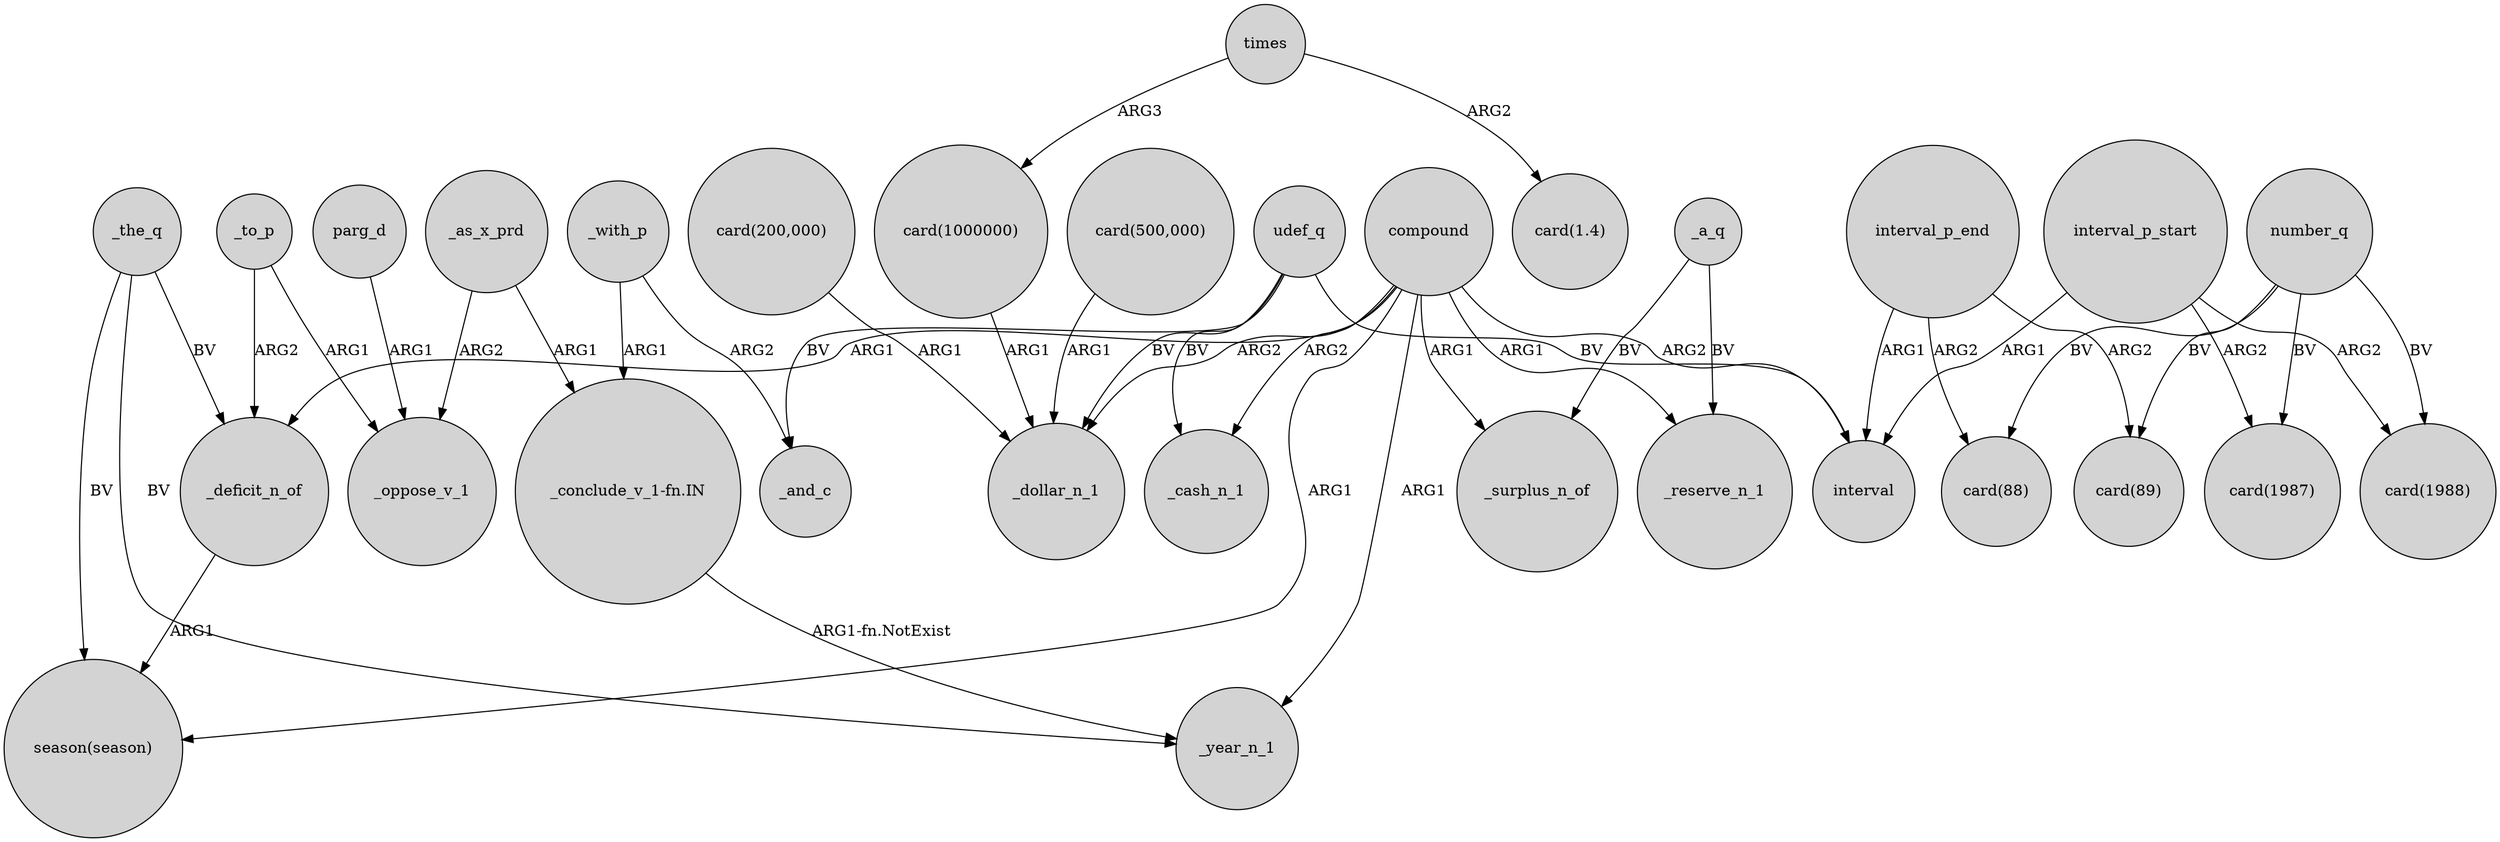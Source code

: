digraph {
	node [shape=circle style=filled]
	_the_q -> "season(season)" [label=BV]
	_with_p -> _and_c [label=ARG2]
	"card(1000000)" -> _dollar_n_1 [label=ARG1]
	_a_q -> _surplus_n_of [label=BV]
	_to_p -> _oppose_v_1 [label=ARG1]
	parg_d -> _oppose_v_1 [label=ARG1]
	udef_q -> _cash_n_1 [label=BV]
	times -> "card(1.4)" [label=ARG2]
	number_q -> "card(88)" [label=BV]
	_a_q -> _reserve_n_1 [label=BV]
	_deficit_n_of -> "season(season)" [label=ARG1]
	_to_p -> _deficit_n_of [label=ARG2]
	interval_p_start -> "card(1988)" [label=ARG2]
	compound -> _reserve_n_1 [label=ARG1]
	interval_p_start -> interval [label=ARG1]
	number_q -> "card(1987)" [label=BV]
	times -> "card(1000000)" [label=ARG3]
	compound -> interval [label=ARG2]
	compound -> _deficit_n_of [label=ARG1]
	_the_q -> _year_n_1 [label=BV]
	_as_x_prd -> _oppose_v_1 [label=ARG2]
	compound -> _surplus_n_of [label=ARG1]
	interval_p_end -> "card(89)" [label=ARG2]
	"_conclude_v_1-fn.IN" -> _year_n_1 [label="ARG1-fn.NotExist"]
	interval_p_end -> interval [label=ARG1]
	number_q -> "card(89)" [label=BV]
	_with_p -> "_conclude_v_1-fn.IN" [label=ARG1]
	compound -> _cash_n_1 [label=ARG2]
	_the_q -> _deficit_n_of [label=BV]
	interval_p_start -> "card(1987)" [label=ARG2]
	"card(500,000)" -> _dollar_n_1 [label=ARG1]
	compound -> _dollar_n_1 [label=ARG2]
	udef_q -> _and_c [label=BV]
	compound -> _year_n_1 [label=ARG1]
	interval_p_end -> "card(88)" [label=ARG2]
	number_q -> "card(1988)" [label=BV]
	udef_q -> interval [label=BV]
	"card(200,000)" -> _dollar_n_1 [label=ARG1]
	udef_q -> _dollar_n_1 [label=BV]
	_as_x_prd -> "_conclude_v_1-fn.IN" [label=ARG1]
	compound -> "season(season)" [label=ARG1]
}
